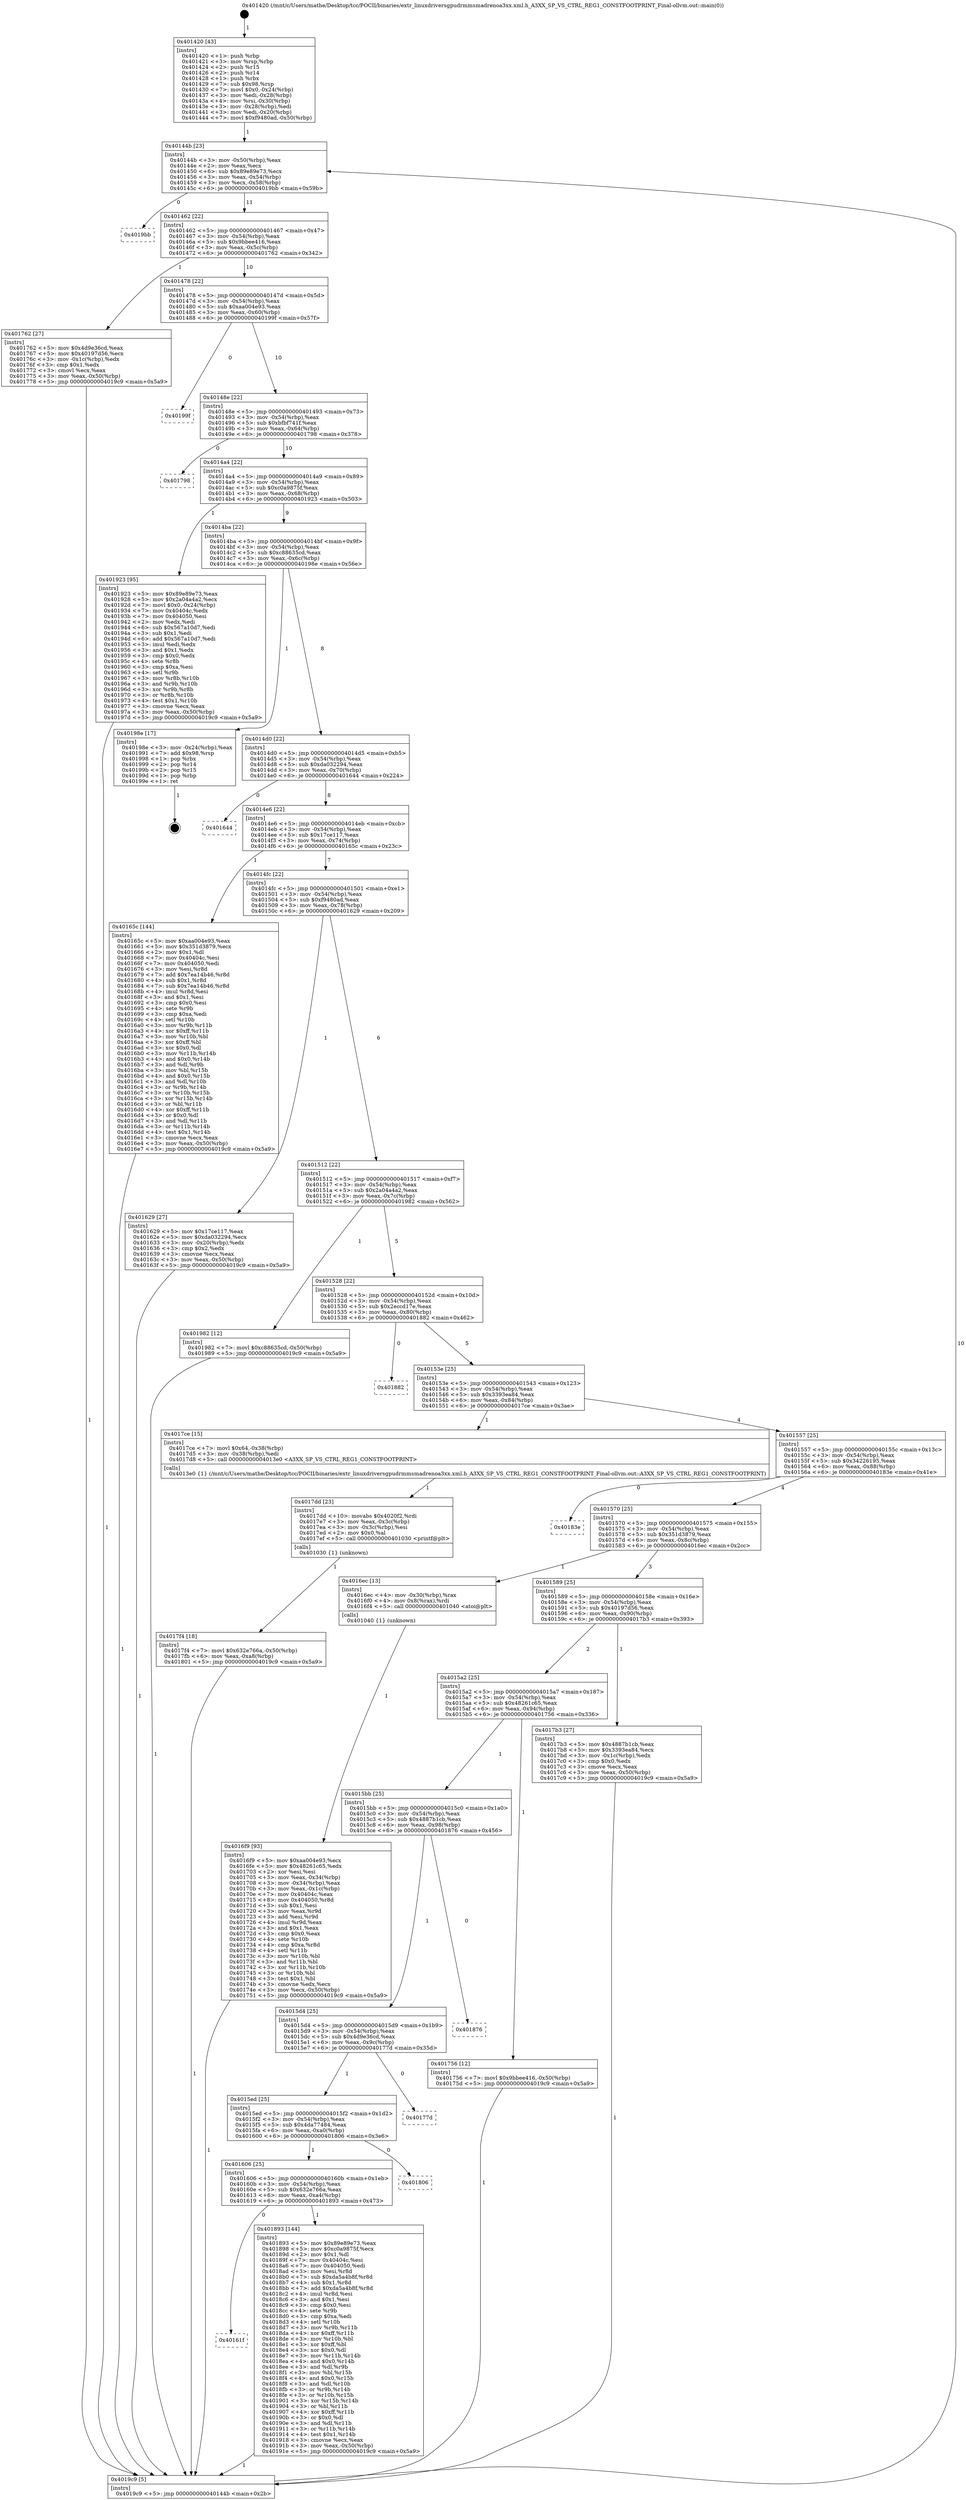 digraph "0x401420" {
  label = "0x401420 (/mnt/c/Users/mathe/Desktop/tcc/POCII/binaries/extr_linuxdriversgpudrmmsmadrenoa3xx.xml.h_A3XX_SP_VS_CTRL_REG1_CONSTFOOTPRINT_Final-ollvm.out::main(0))"
  labelloc = "t"
  node[shape=record]

  Entry [label="",width=0.3,height=0.3,shape=circle,fillcolor=black,style=filled]
  "0x40144b" [label="{
     0x40144b [23]\l
     | [instrs]\l
     &nbsp;&nbsp;0x40144b \<+3\>: mov -0x50(%rbp),%eax\l
     &nbsp;&nbsp;0x40144e \<+2\>: mov %eax,%ecx\l
     &nbsp;&nbsp;0x401450 \<+6\>: sub $0x89e89e73,%ecx\l
     &nbsp;&nbsp;0x401456 \<+3\>: mov %eax,-0x54(%rbp)\l
     &nbsp;&nbsp;0x401459 \<+3\>: mov %ecx,-0x58(%rbp)\l
     &nbsp;&nbsp;0x40145c \<+6\>: je 00000000004019bb \<main+0x59b\>\l
  }"]
  "0x4019bb" [label="{
     0x4019bb\l
  }", style=dashed]
  "0x401462" [label="{
     0x401462 [22]\l
     | [instrs]\l
     &nbsp;&nbsp;0x401462 \<+5\>: jmp 0000000000401467 \<main+0x47\>\l
     &nbsp;&nbsp;0x401467 \<+3\>: mov -0x54(%rbp),%eax\l
     &nbsp;&nbsp;0x40146a \<+5\>: sub $0x9bbee416,%eax\l
     &nbsp;&nbsp;0x40146f \<+3\>: mov %eax,-0x5c(%rbp)\l
     &nbsp;&nbsp;0x401472 \<+6\>: je 0000000000401762 \<main+0x342\>\l
  }"]
  Exit [label="",width=0.3,height=0.3,shape=circle,fillcolor=black,style=filled,peripheries=2]
  "0x401762" [label="{
     0x401762 [27]\l
     | [instrs]\l
     &nbsp;&nbsp;0x401762 \<+5\>: mov $0x4d9e36cd,%eax\l
     &nbsp;&nbsp;0x401767 \<+5\>: mov $0x40197d56,%ecx\l
     &nbsp;&nbsp;0x40176c \<+3\>: mov -0x1c(%rbp),%edx\l
     &nbsp;&nbsp;0x40176f \<+3\>: cmp $0x1,%edx\l
     &nbsp;&nbsp;0x401772 \<+3\>: cmovl %ecx,%eax\l
     &nbsp;&nbsp;0x401775 \<+3\>: mov %eax,-0x50(%rbp)\l
     &nbsp;&nbsp;0x401778 \<+5\>: jmp 00000000004019c9 \<main+0x5a9\>\l
  }"]
  "0x401478" [label="{
     0x401478 [22]\l
     | [instrs]\l
     &nbsp;&nbsp;0x401478 \<+5\>: jmp 000000000040147d \<main+0x5d\>\l
     &nbsp;&nbsp;0x40147d \<+3\>: mov -0x54(%rbp),%eax\l
     &nbsp;&nbsp;0x401480 \<+5\>: sub $0xaa004e93,%eax\l
     &nbsp;&nbsp;0x401485 \<+3\>: mov %eax,-0x60(%rbp)\l
     &nbsp;&nbsp;0x401488 \<+6\>: je 000000000040199f \<main+0x57f\>\l
  }"]
  "0x40161f" [label="{
     0x40161f\l
  }", style=dashed]
  "0x40199f" [label="{
     0x40199f\l
  }", style=dashed]
  "0x40148e" [label="{
     0x40148e [22]\l
     | [instrs]\l
     &nbsp;&nbsp;0x40148e \<+5\>: jmp 0000000000401493 \<main+0x73\>\l
     &nbsp;&nbsp;0x401493 \<+3\>: mov -0x54(%rbp),%eax\l
     &nbsp;&nbsp;0x401496 \<+5\>: sub $0xbfbf741f,%eax\l
     &nbsp;&nbsp;0x40149b \<+3\>: mov %eax,-0x64(%rbp)\l
     &nbsp;&nbsp;0x40149e \<+6\>: je 0000000000401798 \<main+0x378\>\l
  }"]
  "0x401893" [label="{
     0x401893 [144]\l
     | [instrs]\l
     &nbsp;&nbsp;0x401893 \<+5\>: mov $0x89e89e73,%eax\l
     &nbsp;&nbsp;0x401898 \<+5\>: mov $0xc0a9875f,%ecx\l
     &nbsp;&nbsp;0x40189d \<+2\>: mov $0x1,%dl\l
     &nbsp;&nbsp;0x40189f \<+7\>: mov 0x40404c,%esi\l
     &nbsp;&nbsp;0x4018a6 \<+7\>: mov 0x404050,%edi\l
     &nbsp;&nbsp;0x4018ad \<+3\>: mov %esi,%r8d\l
     &nbsp;&nbsp;0x4018b0 \<+7\>: sub $0xda5a4b8f,%r8d\l
     &nbsp;&nbsp;0x4018b7 \<+4\>: sub $0x1,%r8d\l
     &nbsp;&nbsp;0x4018bb \<+7\>: add $0xda5a4b8f,%r8d\l
     &nbsp;&nbsp;0x4018c2 \<+4\>: imul %r8d,%esi\l
     &nbsp;&nbsp;0x4018c6 \<+3\>: and $0x1,%esi\l
     &nbsp;&nbsp;0x4018c9 \<+3\>: cmp $0x0,%esi\l
     &nbsp;&nbsp;0x4018cc \<+4\>: sete %r9b\l
     &nbsp;&nbsp;0x4018d0 \<+3\>: cmp $0xa,%edi\l
     &nbsp;&nbsp;0x4018d3 \<+4\>: setl %r10b\l
     &nbsp;&nbsp;0x4018d7 \<+3\>: mov %r9b,%r11b\l
     &nbsp;&nbsp;0x4018da \<+4\>: xor $0xff,%r11b\l
     &nbsp;&nbsp;0x4018de \<+3\>: mov %r10b,%bl\l
     &nbsp;&nbsp;0x4018e1 \<+3\>: xor $0xff,%bl\l
     &nbsp;&nbsp;0x4018e4 \<+3\>: xor $0x0,%dl\l
     &nbsp;&nbsp;0x4018e7 \<+3\>: mov %r11b,%r14b\l
     &nbsp;&nbsp;0x4018ea \<+4\>: and $0x0,%r14b\l
     &nbsp;&nbsp;0x4018ee \<+3\>: and %dl,%r9b\l
     &nbsp;&nbsp;0x4018f1 \<+3\>: mov %bl,%r15b\l
     &nbsp;&nbsp;0x4018f4 \<+4\>: and $0x0,%r15b\l
     &nbsp;&nbsp;0x4018f8 \<+3\>: and %dl,%r10b\l
     &nbsp;&nbsp;0x4018fb \<+3\>: or %r9b,%r14b\l
     &nbsp;&nbsp;0x4018fe \<+3\>: or %r10b,%r15b\l
     &nbsp;&nbsp;0x401901 \<+3\>: xor %r15b,%r14b\l
     &nbsp;&nbsp;0x401904 \<+3\>: or %bl,%r11b\l
     &nbsp;&nbsp;0x401907 \<+4\>: xor $0xff,%r11b\l
     &nbsp;&nbsp;0x40190b \<+3\>: or $0x0,%dl\l
     &nbsp;&nbsp;0x40190e \<+3\>: and %dl,%r11b\l
     &nbsp;&nbsp;0x401911 \<+3\>: or %r11b,%r14b\l
     &nbsp;&nbsp;0x401914 \<+4\>: test $0x1,%r14b\l
     &nbsp;&nbsp;0x401918 \<+3\>: cmovne %ecx,%eax\l
     &nbsp;&nbsp;0x40191b \<+3\>: mov %eax,-0x50(%rbp)\l
     &nbsp;&nbsp;0x40191e \<+5\>: jmp 00000000004019c9 \<main+0x5a9\>\l
  }"]
  "0x401798" [label="{
     0x401798\l
  }", style=dashed]
  "0x4014a4" [label="{
     0x4014a4 [22]\l
     | [instrs]\l
     &nbsp;&nbsp;0x4014a4 \<+5\>: jmp 00000000004014a9 \<main+0x89\>\l
     &nbsp;&nbsp;0x4014a9 \<+3\>: mov -0x54(%rbp),%eax\l
     &nbsp;&nbsp;0x4014ac \<+5\>: sub $0xc0a9875f,%eax\l
     &nbsp;&nbsp;0x4014b1 \<+3\>: mov %eax,-0x68(%rbp)\l
     &nbsp;&nbsp;0x4014b4 \<+6\>: je 0000000000401923 \<main+0x503\>\l
  }"]
  "0x401606" [label="{
     0x401606 [25]\l
     | [instrs]\l
     &nbsp;&nbsp;0x401606 \<+5\>: jmp 000000000040160b \<main+0x1eb\>\l
     &nbsp;&nbsp;0x40160b \<+3\>: mov -0x54(%rbp),%eax\l
     &nbsp;&nbsp;0x40160e \<+5\>: sub $0x632e766a,%eax\l
     &nbsp;&nbsp;0x401613 \<+6\>: mov %eax,-0xa4(%rbp)\l
     &nbsp;&nbsp;0x401619 \<+6\>: je 0000000000401893 \<main+0x473\>\l
  }"]
  "0x401923" [label="{
     0x401923 [95]\l
     | [instrs]\l
     &nbsp;&nbsp;0x401923 \<+5\>: mov $0x89e89e73,%eax\l
     &nbsp;&nbsp;0x401928 \<+5\>: mov $0x2a04a4a2,%ecx\l
     &nbsp;&nbsp;0x40192d \<+7\>: movl $0x0,-0x24(%rbp)\l
     &nbsp;&nbsp;0x401934 \<+7\>: mov 0x40404c,%edx\l
     &nbsp;&nbsp;0x40193b \<+7\>: mov 0x404050,%esi\l
     &nbsp;&nbsp;0x401942 \<+2\>: mov %edx,%edi\l
     &nbsp;&nbsp;0x401944 \<+6\>: sub $0x567a10d7,%edi\l
     &nbsp;&nbsp;0x40194a \<+3\>: sub $0x1,%edi\l
     &nbsp;&nbsp;0x40194d \<+6\>: add $0x567a10d7,%edi\l
     &nbsp;&nbsp;0x401953 \<+3\>: imul %edi,%edx\l
     &nbsp;&nbsp;0x401956 \<+3\>: and $0x1,%edx\l
     &nbsp;&nbsp;0x401959 \<+3\>: cmp $0x0,%edx\l
     &nbsp;&nbsp;0x40195c \<+4\>: sete %r8b\l
     &nbsp;&nbsp;0x401960 \<+3\>: cmp $0xa,%esi\l
     &nbsp;&nbsp;0x401963 \<+4\>: setl %r9b\l
     &nbsp;&nbsp;0x401967 \<+3\>: mov %r8b,%r10b\l
     &nbsp;&nbsp;0x40196a \<+3\>: and %r9b,%r10b\l
     &nbsp;&nbsp;0x40196d \<+3\>: xor %r9b,%r8b\l
     &nbsp;&nbsp;0x401970 \<+3\>: or %r8b,%r10b\l
     &nbsp;&nbsp;0x401973 \<+4\>: test $0x1,%r10b\l
     &nbsp;&nbsp;0x401977 \<+3\>: cmovne %ecx,%eax\l
     &nbsp;&nbsp;0x40197a \<+3\>: mov %eax,-0x50(%rbp)\l
     &nbsp;&nbsp;0x40197d \<+5\>: jmp 00000000004019c9 \<main+0x5a9\>\l
  }"]
  "0x4014ba" [label="{
     0x4014ba [22]\l
     | [instrs]\l
     &nbsp;&nbsp;0x4014ba \<+5\>: jmp 00000000004014bf \<main+0x9f\>\l
     &nbsp;&nbsp;0x4014bf \<+3\>: mov -0x54(%rbp),%eax\l
     &nbsp;&nbsp;0x4014c2 \<+5\>: sub $0xc88635cd,%eax\l
     &nbsp;&nbsp;0x4014c7 \<+3\>: mov %eax,-0x6c(%rbp)\l
     &nbsp;&nbsp;0x4014ca \<+6\>: je 000000000040198e \<main+0x56e\>\l
  }"]
  "0x401806" [label="{
     0x401806\l
  }", style=dashed]
  "0x40198e" [label="{
     0x40198e [17]\l
     | [instrs]\l
     &nbsp;&nbsp;0x40198e \<+3\>: mov -0x24(%rbp),%eax\l
     &nbsp;&nbsp;0x401991 \<+7\>: add $0x98,%rsp\l
     &nbsp;&nbsp;0x401998 \<+1\>: pop %rbx\l
     &nbsp;&nbsp;0x401999 \<+2\>: pop %r14\l
     &nbsp;&nbsp;0x40199b \<+2\>: pop %r15\l
     &nbsp;&nbsp;0x40199d \<+1\>: pop %rbp\l
     &nbsp;&nbsp;0x40199e \<+1\>: ret\l
  }"]
  "0x4014d0" [label="{
     0x4014d0 [22]\l
     | [instrs]\l
     &nbsp;&nbsp;0x4014d0 \<+5\>: jmp 00000000004014d5 \<main+0xb5\>\l
     &nbsp;&nbsp;0x4014d5 \<+3\>: mov -0x54(%rbp),%eax\l
     &nbsp;&nbsp;0x4014d8 \<+5\>: sub $0xda032294,%eax\l
     &nbsp;&nbsp;0x4014dd \<+3\>: mov %eax,-0x70(%rbp)\l
     &nbsp;&nbsp;0x4014e0 \<+6\>: je 0000000000401644 \<main+0x224\>\l
  }"]
  "0x4015ed" [label="{
     0x4015ed [25]\l
     | [instrs]\l
     &nbsp;&nbsp;0x4015ed \<+5\>: jmp 00000000004015f2 \<main+0x1d2\>\l
     &nbsp;&nbsp;0x4015f2 \<+3\>: mov -0x54(%rbp),%eax\l
     &nbsp;&nbsp;0x4015f5 \<+5\>: sub $0x4da77484,%eax\l
     &nbsp;&nbsp;0x4015fa \<+6\>: mov %eax,-0xa0(%rbp)\l
     &nbsp;&nbsp;0x401600 \<+6\>: je 0000000000401806 \<main+0x3e6\>\l
  }"]
  "0x401644" [label="{
     0x401644\l
  }", style=dashed]
  "0x4014e6" [label="{
     0x4014e6 [22]\l
     | [instrs]\l
     &nbsp;&nbsp;0x4014e6 \<+5\>: jmp 00000000004014eb \<main+0xcb\>\l
     &nbsp;&nbsp;0x4014eb \<+3\>: mov -0x54(%rbp),%eax\l
     &nbsp;&nbsp;0x4014ee \<+5\>: sub $0x17ce117,%eax\l
     &nbsp;&nbsp;0x4014f3 \<+3\>: mov %eax,-0x74(%rbp)\l
     &nbsp;&nbsp;0x4014f6 \<+6\>: je 000000000040165c \<main+0x23c\>\l
  }"]
  "0x40177d" [label="{
     0x40177d\l
  }", style=dashed]
  "0x40165c" [label="{
     0x40165c [144]\l
     | [instrs]\l
     &nbsp;&nbsp;0x40165c \<+5\>: mov $0xaa004e93,%eax\l
     &nbsp;&nbsp;0x401661 \<+5\>: mov $0x351d3879,%ecx\l
     &nbsp;&nbsp;0x401666 \<+2\>: mov $0x1,%dl\l
     &nbsp;&nbsp;0x401668 \<+7\>: mov 0x40404c,%esi\l
     &nbsp;&nbsp;0x40166f \<+7\>: mov 0x404050,%edi\l
     &nbsp;&nbsp;0x401676 \<+3\>: mov %esi,%r8d\l
     &nbsp;&nbsp;0x401679 \<+7\>: add $0x7ea14b46,%r8d\l
     &nbsp;&nbsp;0x401680 \<+4\>: sub $0x1,%r8d\l
     &nbsp;&nbsp;0x401684 \<+7\>: sub $0x7ea14b46,%r8d\l
     &nbsp;&nbsp;0x40168b \<+4\>: imul %r8d,%esi\l
     &nbsp;&nbsp;0x40168f \<+3\>: and $0x1,%esi\l
     &nbsp;&nbsp;0x401692 \<+3\>: cmp $0x0,%esi\l
     &nbsp;&nbsp;0x401695 \<+4\>: sete %r9b\l
     &nbsp;&nbsp;0x401699 \<+3\>: cmp $0xa,%edi\l
     &nbsp;&nbsp;0x40169c \<+4\>: setl %r10b\l
     &nbsp;&nbsp;0x4016a0 \<+3\>: mov %r9b,%r11b\l
     &nbsp;&nbsp;0x4016a3 \<+4\>: xor $0xff,%r11b\l
     &nbsp;&nbsp;0x4016a7 \<+3\>: mov %r10b,%bl\l
     &nbsp;&nbsp;0x4016aa \<+3\>: xor $0xff,%bl\l
     &nbsp;&nbsp;0x4016ad \<+3\>: xor $0x0,%dl\l
     &nbsp;&nbsp;0x4016b0 \<+3\>: mov %r11b,%r14b\l
     &nbsp;&nbsp;0x4016b3 \<+4\>: and $0x0,%r14b\l
     &nbsp;&nbsp;0x4016b7 \<+3\>: and %dl,%r9b\l
     &nbsp;&nbsp;0x4016ba \<+3\>: mov %bl,%r15b\l
     &nbsp;&nbsp;0x4016bd \<+4\>: and $0x0,%r15b\l
     &nbsp;&nbsp;0x4016c1 \<+3\>: and %dl,%r10b\l
     &nbsp;&nbsp;0x4016c4 \<+3\>: or %r9b,%r14b\l
     &nbsp;&nbsp;0x4016c7 \<+3\>: or %r10b,%r15b\l
     &nbsp;&nbsp;0x4016ca \<+3\>: xor %r15b,%r14b\l
     &nbsp;&nbsp;0x4016cd \<+3\>: or %bl,%r11b\l
     &nbsp;&nbsp;0x4016d0 \<+4\>: xor $0xff,%r11b\l
     &nbsp;&nbsp;0x4016d4 \<+3\>: or $0x0,%dl\l
     &nbsp;&nbsp;0x4016d7 \<+3\>: and %dl,%r11b\l
     &nbsp;&nbsp;0x4016da \<+3\>: or %r11b,%r14b\l
     &nbsp;&nbsp;0x4016dd \<+4\>: test $0x1,%r14b\l
     &nbsp;&nbsp;0x4016e1 \<+3\>: cmovne %ecx,%eax\l
     &nbsp;&nbsp;0x4016e4 \<+3\>: mov %eax,-0x50(%rbp)\l
     &nbsp;&nbsp;0x4016e7 \<+5\>: jmp 00000000004019c9 \<main+0x5a9\>\l
  }"]
  "0x4014fc" [label="{
     0x4014fc [22]\l
     | [instrs]\l
     &nbsp;&nbsp;0x4014fc \<+5\>: jmp 0000000000401501 \<main+0xe1\>\l
     &nbsp;&nbsp;0x401501 \<+3\>: mov -0x54(%rbp),%eax\l
     &nbsp;&nbsp;0x401504 \<+5\>: sub $0xf9480ad,%eax\l
     &nbsp;&nbsp;0x401509 \<+3\>: mov %eax,-0x78(%rbp)\l
     &nbsp;&nbsp;0x40150c \<+6\>: je 0000000000401629 \<main+0x209\>\l
  }"]
  "0x4015d4" [label="{
     0x4015d4 [25]\l
     | [instrs]\l
     &nbsp;&nbsp;0x4015d4 \<+5\>: jmp 00000000004015d9 \<main+0x1b9\>\l
     &nbsp;&nbsp;0x4015d9 \<+3\>: mov -0x54(%rbp),%eax\l
     &nbsp;&nbsp;0x4015dc \<+5\>: sub $0x4d9e36cd,%eax\l
     &nbsp;&nbsp;0x4015e1 \<+6\>: mov %eax,-0x9c(%rbp)\l
     &nbsp;&nbsp;0x4015e7 \<+6\>: je 000000000040177d \<main+0x35d\>\l
  }"]
  "0x401629" [label="{
     0x401629 [27]\l
     | [instrs]\l
     &nbsp;&nbsp;0x401629 \<+5\>: mov $0x17ce117,%eax\l
     &nbsp;&nbsp;0x40162e \<+5\>: mov $0xda032294,%ecx\l
     &nbsp;&nbsp;0x401633 \<+3\>: mov -0x20(%rbp),%edx\l
     &nbsp;&nbsp;0x401636 \<+3\>: cmp $0x2,%edx\l
     &nbsp;&nbsp;0x401639 \<+3\>: cmovne %ecx,%eax\l
     &nbsp;&nbsp;0x40163c \<+3\>: mov %eax,-0x50(%rbp)\l
     &nbsp;&nbsp;0x40163f \<+5\>: jmp 00000000004019c9 \<main+0x5a9\>\l
  }"]
  "0x401512" [label="{
     0x401512 [22]\l
     | [instrs]\l
     &nbsp;&nbsp;0x401512 \<+5\>: jmp 0000000000401517 \<main+0xf7\>\l
     &nbsp;&nbsp;0x401517 \<+3\>: mov -0x54(%rbp),%eax\l
     &nbsp;&nbsp;0x40151a \<+5\>: sub $0x2a04a4a2,%eax\l
     &nbsp;&nbsp;0x40151f \<+3\>: mov %eax,-0x7c(%rbp)\l
     &nbsp;&nbsp;0x401522 \<+6\>: je 0000000000401982 \<main+0x562\>\l
  }"]
  "0x4019c9" [label="{
     0x4019c9 [5]\l
     | [instrs]\l
     &nbsp;&nbsp;0x4019c9 \<+5\>: jmp 000000000040144b \<main+0x2b\>\l
  }"]
  "0x401420" [label="{
     0x401420 [43]\l
     | [instrs]\l
     &nbsp;&nbsp;0x401420 \<+1\>: push %rbp\l
     &nbsp;&nbsp;0x401421 \<+3\>: mov %rsp,%rbp\l
     &nbsp;&nbsp;0x401424 \<+2\>: push %r15\l
     &nbsp;&nbsp;0x401426 \<+2\>: push %r14\l
     &nbsp;&nbsp;0x401428 \<+1\>: push %rbx\l
     &nbsp;&nbsp;0x401429 \<+7\>: sub $0x98,%rsp\l
     &nbsp;&nbsp;0x401430 \<+7\>: movl $0x0,-0x24(%rbp)\l
     &nbsp;&nbsp;0x401437 \<+3\>: mov %edi,-0x28(%rbp)\l
     &nbsp;&nbsp;0x40143a \<+4\>: mov %rsi,-0x30(%rbp)\l
     &nbsp;&nbsp;0x40143e \<+3\>: mov -0x28(%rbp),%edi\l
     &nbsp;&nbsp;0x401441 \<+3\>: mov %edi,-0x20(%rbp)\l
     &nbsp;&nbsp;0x401444 \<+7\>: movl $0xf9480ad,-0x50(%rbp)\l
  }"]
  "0x401876" [label="{
     0x401876\l
  }", style=dashed]
  "0x401982" [label="{
     0x401982 [12]\l
     | [instrs]\l
     &nbsp;&nbsp;0x401982 \<+7\>: movl $0xc88635cd,-0x50(%rbp)\l
     &nbsp;&nbsp;0x401989 \<+5\>: jmp 00000000004019c9 \<main+0x5a9\>\l
  }"]
  "0x401528" [label="{
     0x401528 [22]\l
     | [instrs]\l
     &nbsp;&nbsp;0x401528 \<+5\>: jmp 000000000040152d \<main+0x10d\>\l
     &nbsp;&nbsp;0x40152d \<+3\>: mov -0x54(%rbp),%eax\l
     &nbsp;&nbsp;0x401530 \<+5\>: sub $0x2eccd17e,%eax\l
     &nbsp;&nbsp;0x401535 \<+3\>: mov %eax,-0x80(%rbp)\l
     &nbsp;&nbsp;0x401538 \<+6\>: je 0000000000401882 \<main+0x462\>\l
  }"]
  "0x4017f4" [label="{
     0x4017f4 [18]\l
     | [instrs]\l
     &nbsp;&nbsp;0x4017f4 \<+7\>: movl $0x632e766a,-0x50(%rbp)\l
     &nbsp;&nbsp;0x4017fb \<+6\>: mov %eax,-0xa8(%rbp)\l
     &nbsp;&nbsp;0x401801 \<+5\>: jmp 00000000004019c9 \<main+0x5a9\>\l
  }"]
  "0x401882" [label="{
     0x401882\l
  }", style=dashed]
  "0x40153e" [label="{
     0x40153e [25]\l
     | [instrs]\l
     &nbsp;&nbsp;0x40153e \<+5\>: jmp 0000000000401543 \<main+0x123\>\l
     &nbsp;&nbsp;0x401543 \<+3\>: mov -0x54(%rbp),%eax\l
     &nbsp;&nbsp;0x401546 \<+5\>: sub $0x3393ea84,%eax\l
     &nbsp;&nbsp;0x40154b \<+6\>: mov %eax,-0x84(%rbp)\l
     &nbsp;&nbsp;0x401551 \<+6\>: je 00000000004017ce \<main+0x3ae\>\l
  }"]
  "0x4017dd" [label="{
     0x4017dd [23]\l
     | [instrs]\l
     &nbsp;&nbsp;0x4017dd \<+10\>: movabs $0x4020f2,%rdi\l
     &nbsp;&nbsp;0x4017e7 \<+3\>: mov %eax,-0x3c(%rbp)\l
     &nbsp;&nbsp;0x4017ea \<+3\>: mov -0x3c(%rbp),%esi\l
     &nbsp;&nbsp;0x4017ed \<+2\>: mov $0x0,%al\l
     &nbsp;&nbsp;0x4017ef \<+5\>: call 0000000000401030 \<printf@plt\>\l
     | [calls]\l
     &nbsp;&nbsp;0x401030 \{1\} (unknown)\l
  }"]
  "0x4017ce" [label="{
     0x4017ce [15]\l
     | [instrs]\l
     &nbsp;&nbsp;0x4017ce \<+7\>: movl $0x64,-0x38(%rbp)\l
     &nbsp;&nbsp;0x4017d5 \<+3\>: mov -0x38(%rbp),%edi\l
     &nbsp;&nbsp;0x4017d8 \<+5\>: call 00000000004013e0 \<A3XX_SP_VS_CTRL_REG1_CONSTFOOTPRINT\>\l
     | [calls]\l
     &nbsp;&nbsp;0x4013e0 \{1\} (/mnt/c/Users/mathe/Desktop/tcc/POCII/binaries/extr_linuxdriversgpudrmmsmadrenoa3xx.xml.h_A3XX_SP_VS_CTRL_REG1_CONSTFOOTPRINT_Final-ollvm.out::A3XX_SP_VS_CTRL_REG1_CONSTFOOTPRINT)\l
  }"]
  "0x401557" [label="{
     0x401557 [25]\l
     | [instrs]\l
     &nbsp;&nbsp;0x401557 \<+5\>: jmp 000000000040155c \<main+0x13c\>\l
     &nbsp;&nbsp;0x40155c \<+3\>: mov -0x54(%rbp),%eax\l
     &nbsp;&nbsp;0x40155f \<+5\>: sub $0x34226195,%eax\l
     &nbsp;&nbsp;0x401564 \<+6\>: mov %eax,-0x88(%rbp)\l
     &nbsp;&nbsp;0x40156a \<+6\>: je 000000000040183e \<main+0x41e\>\l
  }"]
  "0x4015bb" [label="{
     0x4015bb [25]\l
     | [instrs]\l
     &nbsp;&nbsp;0x4015bb \<+5\>: jmp 00000000004015c0 \<main+0x1a0\>\l
     &nbsp;&nbsp;0x4015c0 \<+3\>: mov -0x54(%rbp),%eax\l
     &nbsp;&nbsp;0x4015c3 \<+5\>: sub $0x4887b1cb,%eax\l
     &nbsp;&nbsp;0x4015c8 \<+6\>: mov %eax,-0x98(%rbp)\l
     &nbsp;&nbsp;0x4015ce \<+6\>: je 0000000000401876 \<main+0x456\>\l
  }"]
  "0x40183e" [label="{
     0x40183e\l
  }", style=dashed]
  "0x401570" [label="{
     0x401570 [25]\l
     | [instrs]\l
     &nbsp;&nbsp;0x401570 \<+5\>: jmp 0000000000401575 \<main+0x155\>\l
     &nbsp;&nbsp;0x401575 \<+3\>: mov -0x54(%rbp),%eax\l
     &nbsp;&nbsp;0x401578 \<+5\>: sub $0x351d3879,%eax\l
     &nbsp;&nbsp;0x40157d \<+6\>: mov %eax,-0x8c(%rbp)\l
     &nbsp;&nbsp;0x401583 \<+6\>: je 00000000004016ec \<main+0x2cc\>\l
  }"]
  "0x401756" [label="{
     0x401756 [12]\l
     | [instrs]\l
     &nbsp;&nbsp;0x401756 \<+7\>: movl $0x9bbee416,-0x50(%rbp)\l
     &nbsp;&nbsp;0x40175d \<+5\>: jmp 00000000004019c9 \<main+0x5a9\>\l
  }"]
  "0x4016ec" [label="{
     0x4016ec [13]\l
     | [instrs]\l
     &nbsp;&nbsp;0x4016ec \<+4\>: mov -0x30(%rbp),%rax\l
     &nbsp;&nbsp;0x4016f0 \<+4\>: mov 0x8(%rax),%rdi\l
     &nbsp;&nbsp;0x4016f4 \<+5\>: call 0000000000401040 \<atoi@plt\>\l
     | [calls]\l
     &nbsp;&nbsp;0x401040 \{1\} (unknown)\l
  }"]
  "0x401589" [label="{
     0x401589 [25]\l
     | [instrs]\l
     &nbsp;&nbsp;0x401589 \<+5\>: jmp 000000000040158e \<main+0x16e\>\l
     &nbsp;&nbsp;0x40158e \<+3\>: mov -0x54(%rbp),%eax\l
     &nbsp;&nbsp;0x401591 \<+5\>: sub $0x40197d56,%eax\l
     &nbsp;&nbsp;0x401596 \<+6\>: mov %eax,-0x90(%rbp)\l
     &nbsp;&nbsp;0x40159c \<+6\>: je 00000000004017b3 \<main+0x393\>\l
  }"]
  "0x4016f9" [label="{
     0x4016f9 [93]\l
     | [instrs]\l
     &nbsp;&nbsp;0x4016f9 \<+5\>: mov $0xaa004e93,%ecx\l
     &nbsp;&nbsp;0x4016fe \<+5\>: mov $0x48261c65,%edx\l
     &nbsp;&nbsp;0x401703 \<+2\>: xor %esi,%esi\l
     &nbsp;&nbsp;0x401705 \<+3\>: mov %eax,-0x34(%rbp)\l
     &nbsp;&nbsp;0x401708 \<+3\>: mov -0x34(%rbp),%eax\l
     &nbsp;&nbsp;0x40170b \<+3\>: mov %eax,-0x1c(%rbp)\l
     &nbsp;&nbsp;0x40170e \<+7\>: mov 0x40404c,%eax\l
     &nbsp;&nbsp;0x401715 \<+8\>: mov 0x404050,%r8d\l
     &nbsp;&nbsp;0x40171d \<+3\>: sub $0x1,%esi\l
     &nbsp;&nbsp;0x401720 \<+3\>: mov %eax,%r9d\l
     &nbsp;&nbsp;0x401723 \<+3\>: add %esi,%r9d\l
     &nbsp;&nbsp;0x401726 \<+4\>: imul %r9d,%eax\l
     &nbsp;&nbsp;0x40172a \<+3\>: and $0x1,%eax\l
     &nbsp;&nbsp;0x40172d \<+3\>: cmp $0x0,%eax\l
     &nbsp;&nbsp;0x401730 \<+4\>: sete %r10b\l
     &nbsp;&nbsp;0x401734 \<+4\>: cmp $0xa,%r8d\l
     &nbsp;&nbsp;0x401738 \<+4\>: setl %r11b\l
     &nbsp;&nbsp;0x40173c \<+3\>: mov %r10b,%bl\l
     &nbsp;&nbsp;0x40173f \<+3\>: and %r11b,%bl\l
     &nbsp;&nbsp;0x401742 \<+3\>: xor %r11b,%r10b\l
     &nbsp;&nbsp;0x401745 \<+3\>: or %r10b,%bl\l
     &nbsp;&nbsp;0x401748 \<+3\>: test $0x1,%bl\l
     &nbsp;&nbsp;0x40174b \<+3\>: cmovne %edx,%ecx\l
     &nbsp;&nbsp;0x40174e \<+3\>: mov %ecx,-0x50(%rbp)\l
     &nbsp;&nbsp;0x401751 \<+5\>: jmp 00000000004019c9 \<main+0x5a9\>\l
  }"]
  "0x4015a2" [label="{
     0x4015a2 [25]\l
     | [instrs]\l
     &nbsp;&nbsp;0x4015a2 \<+5\>: jmp 00000000004015a7 \<main+0x187\>\l
     &nbsp;&nbsp;0x4015a7 \<+3\>: mov -0x54(%rbp),%eax\l
     &nbsp;&nbsp;0x4015aa \<+5\>: sub $0x48261c65,%eax\l
     &nbsp;&nbsp;0x4015af \<+6\>: mov %eax,-0x94(%rbp)\l
     &nbsp;&nbsp;0x4015b5 \<+6\>: je 0000000000401756 \<main+0x336\>\l
  }"]
  "0x4017b3" [label="{
     0x4017b3 [27]\l
     | [instrs]\l
     &nbsp;&nbsp;0x4017b3 \<+5\>: mov $0x4887b1cb,%eax\l
     &nbsp;&nbsp;0x4017b8 \<+5\>: mov $0x3393ea84,%ecx\l
     &nbsp;&nbsp;0x4017bd \<+3\>: mov -0x1c(%rbp),%edx\l
     &nbsp;&nbsp;0x4017c0 \<+3\>: cmp $0x0,%edx\l
     &nbsp;&nbsp;0x4017c3 \<+3\>: cmove %ecx,%eax\l
     &nbsp;&nbsp;0x4017c6 \<+3\>: mov %eax,-0x50(%rbp)\l
     &nbsp;&nbsp;0x4017c9 \<+5\>: jmp 00000000004019c9 \<main+0x5a9\>\l
  }"]
  Entry -> "0x401420" [label=" 1"]
  "0x40144b" -> "0x4019bb" [label=" 0"]
  "0x40144b" -> "0x401462" [label=" 11"]
  "0x40198e" -> Exit [label=" 1"]
  "0x401462" -> "0x401762" [label=" 1"]
  "0x401462" -> "0x401478" [label=" 10"]
  "0x401982" -> "0x4019c9" [label=" 1"]
  "0x401478" -> "0x40199f" [label=" 0"]
  "0x401478" -> "0x40148e" [label=" 10"]
  "0x401923" -> "0x4019c9" [label=" 1"]
  "0x40148e" -> "0x401798" [label=" 0"]
  "0x40148e" -> "0x4014a4" [label=" 10"]
  "0x401893" -> "0x4019c9" [label=" 1"]
  "0x4014a4" -> "0x401923" [label=" 1"]
  "0x4014a4" -> "0x4014ba" [label=" 9"]
  "0x401606" -> "0x401893" [label=" 1"]
  "0x4014ba" -> "0x40198e" [label=" 1"]
  "0x4014ba" -> "0x4014d0" [label=" 8"]
  "0x401606" -> "0x40161f" [label=" 0"]
  "0x4014d0" -> "0x401644" [label=" 0"]
  "0x4014d0" -> "0x4014e6" [label=" 8"]
  "0x4015ed" -> "0x401806" [label=" 0"]
  "0x4014e6" -> "0x40165c" [label=" 1"]
  "0x4014e6" -> "0x4014fc" [label=" 7"]
  "0x4015ed" -> "0x401606" [label=" 1"]
  "0x4014fc" -> "0x401629" [label=" 1"]
  "0x4014fc" -> "0x401512" [label=" 6"]
  "0x401629" -> "0x4019c9" [label=" 1"]
  "0x401420" -> "0x40144b" [label=" 1"]
  "0x4019c9" -> "0x40144b" [label=" 10"]
  "0x40165c" -> "0x4019c9" [label=" 1"]
  "0x4015d4" -> "0x40177d" [label=" 0"]
  "0x401512" -> "0x401982" [label=" 1"]
  "0x401512" -> "0x401528" [label=" 5"]
  "0x4015d4" -> "0x4015ed" [label=" 1"]
  "0x401528" -> "0x401882" [label=" 0"]
  "0x401528" -> "0x40153e" [label=" 5"]
  "0x4015bb" -> "0x401876" [label=" 0"]
  "0x40153e" -> "0x4017ce" [label=" 1"]
  "0x40153e" -> "0x401557" [label=" 4"]
  "0x4015bb" -> "0x4015d4" [label=" 1"]
  "0x401557" -> "0x40183e" [label=" 0"]
  "0x401557" -> "0x401570" [label=" 4"]
  "0x4017f4" -> "0x4019c9" [label=" 1"]
  "0x401570" -> "0x4016ec" [label=" 1"]
  "0x401570" -> "0x401589" [label=" 3"]
  "0x4016ec" -> "0x4016f9" [label=" 1"]
  "0x4016f9" -> "0x4019c9" [label=" 1"]
  "0x4017dd" -> "0x4017f4" [label=" 1"]
  "0x401589" -> "0x4017b3" [label=" 1"]
  "0x401589" -> "0x4015a2" [label=" 2"]
  "0x4017ce" -> "0x4017dd" [label=" 1"]
  "0x4015a2" -> "0x401756" [label=" 1"]
  "0x4015a2" -> "0x4015bb" [label=" 1"]
  "0x401756" -> "0x4019c9" [label=" 1"]
  "0x401762" -> "0x4019c9" [label=" 1"]
  "0x4017b3" -> "0x4019c9" [label=" 1"]
}
